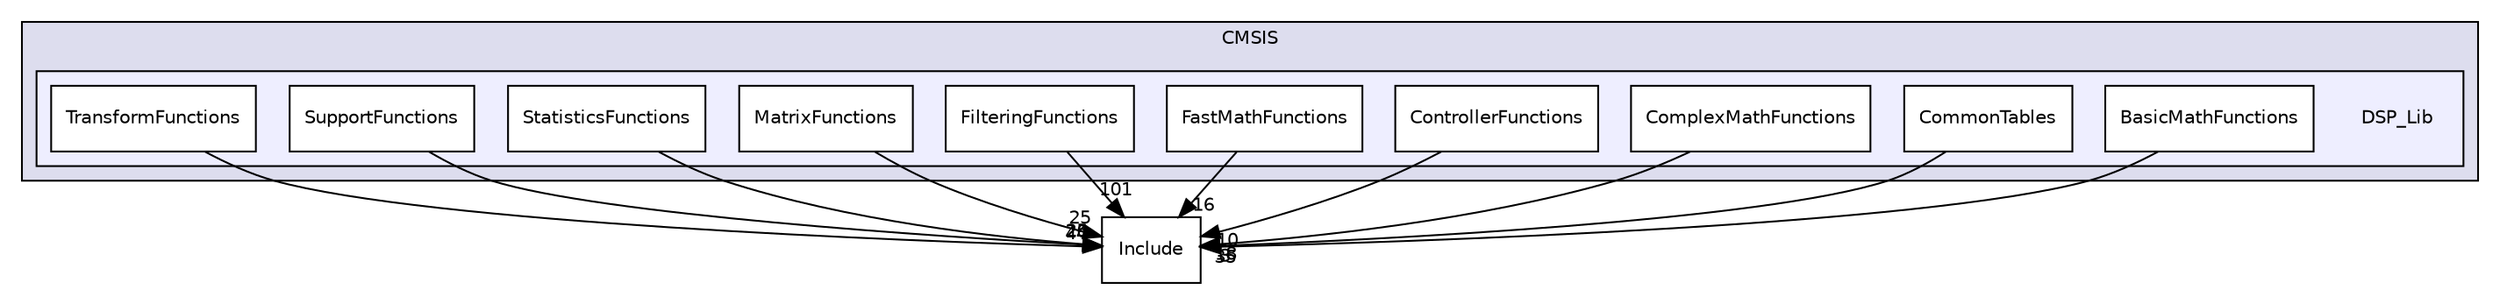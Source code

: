 digraph "/home/developer/mtrain-firmware/external/CMSIS/DSP_Lib" {
  compound=true
  node [ fontsize="10", fontname="Helvetica"];
  edge [ labelfontsize="10", labelfontname="Helvetica"];
  subgraph clusterdir_651c4281f36ab60688d2b827c8ad2c3b {
    graph [ bgcolor="#ddddee", pencolor="black", label="CMSIS" fontname="Helvetica", fontsize="10", URL="dir_651c4281f36ab60688d2b827c8ad2c3b.html"]
  subgraph clusterdir_97395cc6f535af9ec28c028ceaf10592 {
    graph [ bgcolor="#eeeeff", pencolor="black", label="" URL="dir_97395cc6f535af9ec28c028ceaf10592.html"];
    dir_97395cc6f535af9ec28c028ceaf10592 [shape=plaintext label="DSP_Lib"];
    dir_0c9ab70a75c4bad7a0086add90e1bdba [shape=box label="BasicMathFunctions" color="black" fillcolor="white" style="filled" URL="dir_0c9ab70a75c4bad7a0086add90e1bdba.html"];
    dir_7bdb6d798d80a101f653f3f1fc1e9e90 [shape=box label="CommonTables" color="black" fillcolor="white" style="filled" URL="dir_7bdb6d798d80a101f653f3f1fc1e9e90.html"];
    dir_bc635a7318236c621e884f4e2f1686ca [shape=box label="ComplexMathFunctions" color="black" fillcolor="white" style="filled" URL="dir_bc635a7318236c621e884f4e2f1686ca.html"];
    dir_5e16eec8798b7ba22b63e370893982bd [shape=box label="ControllerFunctions" color="black" fillcolor="white" style="filled" URL="dir_5e16eec8798b7ba22b63e370893982bd.html"];
    dir_0f382ceea3653d0dee6bb06c859369be [shape=box label="FastMathFunctions" color="black" fillcolor="white" style="filled" URL="dir_0f382ceea3653d0dee6bb06c859369be.html"];
    dir_f17d8e64fda74890e1ea15d151dd9bc8 [shape=box label="FilteringFunctions" color="black" fillcolor="white" style="filled" URL="dir_f17d8e64fda74890e1ea15d151dd9bc8.html"];
    dir_087c5c139db1356e68b4fece4d8a8051 [shape=box label="MatrixFunctions" color="black" fillcolor="white" style="filled" URL="dir_087c5c139db1356e68b4fece4d8a8051.html"];
    dir_052aae8c0758759ddd6f34b9fc9782dc [shape=box label="StatisticsFunctions" color="black" fillcolor="white" style="filled" URL="dir_052aae8c0758759ddd6f34b9fc9782dc.html"];
    dir_55d781b5a5cf149c44349c6dca2a6e45 [shape=box label="SupportFunctions" color="black" fillcolor="white" style="filled" URL="dir_55d781b5a5cf149c44349c6dca2a6e45.html"];
    dir_d59b9d8cf0cdee77541e193e8f44fa46 [shape=box label="TransformFunctions" color="black" fillcolor="white" style="filled" URL="dir_d59b9d8cf0cdee77541e193e8f44fa46.html"];
  }
  }
  dir_ea7e36173fdf5d3e10f7d99384a1945b [shape=box label="Include" URL="dir_ea7e36173fdf5d3e10f7d99384a1945b.html"];
  dir_55d781b5a5cf149c44349c6dca2a6e45->dir_ea7e36173fdf5d3e10f7d99384a1945b [headlabel="20", labeldistance=1.5 headhref="dir_000030_000032.html"];
  dir_bc635a7318236c621e884f4e2f1686ca->dir_ea7e36173fdf5d3e10f7d99384a1945b [headlabel="18", labeldistance=1.5 headhref="dir_000024_000032.html"];
  dir_5e16eec8798b7ba22b63e370893982bd->dir_ea7e36173fdf5d3e10f7d99384a1945b [headlabel="10", labeldistance=1.5 headhref="dir_000025_000032.html"];
  dir_f17d8e64fda74890e1ea15d151dd9bc8->dir_ea7e36173fdf5d3e10f7d99384a1945b [headlabel="101", labeldistance=1.5 headhref="dir_000027_000032.html"];
  dir_0f382ceea3653d0dee6bb06c859369be->dir_ea7e36173fdf5d3e10f7d99384a1945b [headlabel="16", labeldistance=1.5 headhref="dir_000026_000032.html"];
  dir_7bdb6d798d80a101f653f3f1fc1e9e90->dir_ea7e36173fdf5d3e10f7d99384a1945b [headlabel="3", labeldistance=1.5 headhref="dir_000023_000032.html"];
  dir_d59b9d8cf0cdee77541e193e8f44fa46->dir_ea7e36173fdf5d3e10f7d99384a1945b [headlabel="44", labeldistance=1.5 headhref="dir_000031_000032.html"];
  dir_0c9ab70a75c4bad7a0086add90e1bdba->dir_ea7e36173fdf5d3e10f7d99384a1945b [headlabel="35", labeldistance=1.5 headhref="dir_000022_000032.html"];
  dir_052aae8c0758759ddd6f34b9fc9782dc->dir_ea7e36173fdf5d3e10f7d99384a1945b [headlabel="25", labeldistance=1.5 headhref="dir_000029_000032.html"];
  dir_087c5c139db1356e68b4fece4d8a8051->dir_ea7e36173fdf5d3e10f7d99384a1945b [headlabel="25", labeldistance=1.5 headhref="dir_000028_000032.html"];
}
